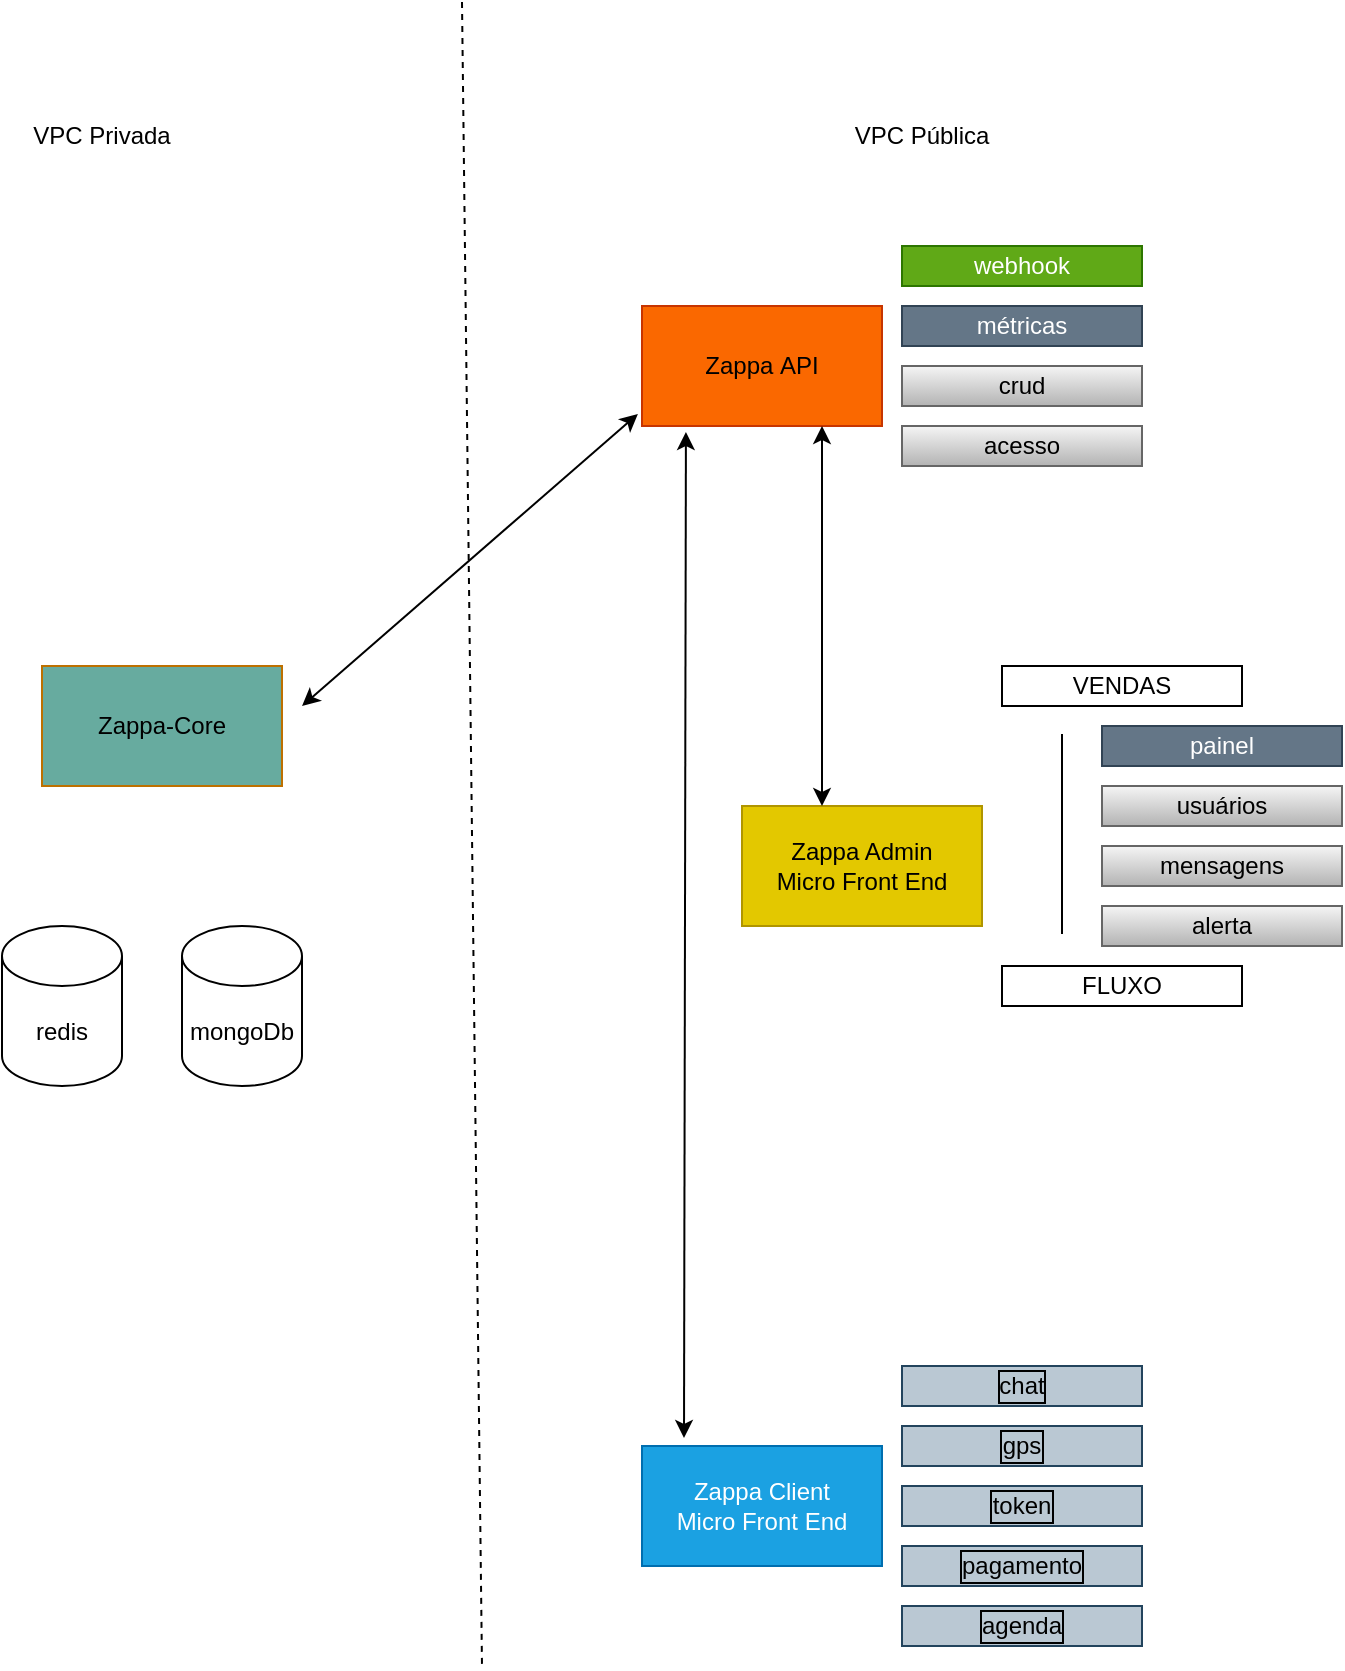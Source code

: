 <mxfile version="25.0.2">
  <diagram name="Page-1" id="x4owEQR5tJqsFIFqXLhK">
    <mxGraphModel dx="984" dy="1847" grid="1" gridSize="10" guides="1" tooltips="1" connect="1" arrows="1" fold="1" page="1" pageScale="1" pageWidth="850" pageHeight="1100" math="0" shadow="0">
      <root>
        <mxCell id="0" />
        <mxCell id="1" parent="0" />
        <mxCell id="aL0qmMMuCSAnXSBfhj6i-4" value="Zappa-Core" style="rounded=0;whiteSpace=wrap;html=1;fillColor=#67AB9F;fontColor=#000000;strokeColor=#BD7000;" parent="1" vertex="1">
          <mxGeometry x="160" y="330" width="120" height="60" as="geometry" />
        </mxCell>
        <mxCell id="7pJAqrlwPtRe5XFjH7It-2" value="Zappa&amp;nbsp;&lt;span style=&quot;background-color: initial;&quot;&gt;API&lt;/span&gt;" style="rounded=0;whiteSpace=wrap;html=1;fillColor=#fa6800;fontColor=#000000;strokeColor=#C73500;" parent="1" vertex="1">
          <mxGeometry x="460" y="150" width="120" height="60" as="geometry" />
        </mxCell>
        <mxCell id="3A4aCv_wWsXOsg5iLZ_A-2" value="redis" style="shape=cylinder3;whiteSpace=wrap;html=1;boundedLbl=1;backgroundOutline=1;size=15;" parent="1" vertex="1">
          <mxGeometry x="140" y="460" width="60" height="80" as="geometry" />
        </mxCell>
        <mxCell id="3A4aCv_wWsXOsg5iLZ_A-6" value="acesso" style="rounded=0;whiteSpace=wrap;html=1;fillColor=#f5f5f5;strokeColor=#666666;gradientColor=#b3b3b3;fontColor=#000000;" parent="1" vertex="1">
          <mxGeometry x="590" y="210" width="120" height="20" as="geometry" />
        </mxCell>
        <mxCell id="3A4aCv_wWsXOsg5iLZ_A-7" value="Zappa Client&lt;br&gt;Micro&amp;nbsp;Front End" style="rounded=0;whiteSpace=wrap;html=1;fillColor=#1ba1e2;fontColor=#ffffff;strokeColor=#006EAF;" parent="1" vertex="1">
          <mxGeometry x="460" y="720" width="120" height="60" as="geometry" />
        </mxCell>
        <mxCell id="3A4aCv_wWsXOsg5iLZ_A-8" value="webhook" style="rounded=0;whiteSpace=wrap;html=1;fillColor=#60a917;fontColor=#ffffff;strokeColor=#2D7600;" parent="1" vertex="1">
          <mxGeometry x="590" y="120" width="120" height="20" as="geometry" />
        </mxCell>
        <mxCell id="3A4aCv_wWsXOsg5iLZ_A-9" value="crud" style="rounded=0;whiteSpace=wrap;html=1;fillColor=#f5f5f5;strokeColor=#666666;gradientColor=#b3b3b3;fontColor=#000000;" parent="1" vertex="1">
          <mxGeometry x="590" y="180" width="120" height="20" as="geometry" />
        </mxCell>
        <mxCell id="3A4aCv_wWsXOsg5iLZ_A-10" value="métricas" style="rounded=0;whiteSpace=wrap;html=1;fillColor=#647687;strokeColor=#314354;fontColor=#ffffff;" parent="1" vertex="1">
          <mxGeometry x="590" y="150" width="120" height="20" as="geometry" />
        </mxCell>
        <mxCell id="3A4aCv_wWsXOsg5iLZ_A-11" value="chat" style="rounded=0;whiteSpace=wrap;html=1;fillColor=#bac8d3;strokeColor=#23445d;labelBorderColor=default;fontColor=#000000;" parent="1" vertex="1">
          <mxGeometry x="590" y="680" width="120" height="20" as="geometry" />
        </mxCell>
        <mxCell id="3A4aCv_wWsXOsg5iLZ_A-12" value="gps" style="rounded=0;whiteSpace=wrap;html=1;fillColor=#bac8d3;strokeColor=#23445d;labelBorderColor=default;fontColor=#000000;" parent="1" vertex="1">
          <mxGeometry x="590" y="710" width="120" height="20" as="geometry" />
        </mxCell>
        <mxCell id="3A4aCv_wWsXOsg5iLZ_A-13" value="token" style="rounded=0;whiteSpace=wrap;html=1;fillColor=#bac8d3;strokeColor=#23445d;labelBorderColor=default;fontColor=#000000;" parent="1" vertex="1">
          <mxGeometry x="590" y="740" width="120" height="20" as="geometry" />
        </mxCell>
        <mxCell id="3A4aCv_wWsXOsg5iLZ_A-14" value="mongoDb" style="shape=cylinder3;whiteSpace=wrap;html=1;boundedLbl=1;backgroundOutline=1;size=15;" parent="1" vertex="1">
          <mxGeometry x="230" y="460" width="60" height="80" as="geometry" />
        </mxCell>
        <mxCell id="3A4aCv_wWsXOsg5iLZ_A-15" value="pagamento" style="rounded=0;whiteSpace=wrap;html=1;fillColor=#bac8d3;strokeColor=#23445d;labelBorderColor=default;fontColor=#000000;" parent="1" vertex="1">
          <mxGeometry x="590" y="770" width="120" height="20" as="geometry" />
        </mxCell>
        <mxCell id="3A4aCv_wWsXOsg5iLZ_A-16" value="agenda" style="rounded=0;whiteSpace=wrap;html=1;fillColor=#bac8d3;strokeColor=#23445d;labelBorderColor=default;fontColor=#000000;" parent="1" vertex="1">
          <mxGeometry x="590" y="800" width="120" height="20" as="geometry" />
        </mxCell>
        <mxCell id="3A4aCv_wWsXOsg5iLZ_A-19" value="" style="endArrow=classic;startArrow=classic;html=1;rounded=0;entryX=-0.017;entryY=0.9;entryDx=0;entryDy=0;entryPerimeter=0;" parent="1" edge="1" target="7pJAqrlwPtRe5XFjH7It-2">
          <mxGeometry width="50" height="50" relative="1" as="geometry">
            <mxPoint x="290" y="350" as="sourcePoint" />
            <mxPoint x="450" y="230" as="targetPoint" />
          </mxGeometry>
        </mxCell>
        <mxCell id="3A4aCv_wWsXOsg5iLZ_A-20" value="" style="endArrow=classic;startArrow=classic;html=1;rounded=0;exitX=0.175;exitY=-0.067;exitDx=0;exitDy=0;exitPerimeter=0;entryX=0.183;entryY=1.05;entryDx=0;entryDy=0;entryPerimeter=0;" parent="1" edge="1" target="7pJAqrlwPtRe5XFjH7It-2" source="3A4aCv_wWsXOsg5iLZ_A-7">
          <mxGeometry width="50" height="50" relative="1" as="geometry">
            <mxPoint x="480" y="400" as="sourcePoint" />
            <mxPoint x="480" y="240" as="targetPoint" />
          </mxGeometry>
        </mxCell>
        <mxCell id="L-Rg0BLthTsQ2UDCXc2B-1" value="Zappa Admin&lt;br&gt;Micro Front End" style="rounded=0;whiteSpace=wrap;html=1;fillColor=#e3c800;fontColor=#000000;strokeColor=#B09500;" vertex="1" parent="1">
          <mxGeometry x="510" y="400" width="120" height="60" as="geometry" />
        </mxCell>
        <mxCell id="L-Rg0BLthTsQ2UDCXc2B-4" value="alerta" style="rounded=0;whiteSpace=wrap;html=1;fillColor=#f5f5f5;strokeColor=#666666;gradientColor=#b3b3b3;fontColor=#000000;" vertex="1" parent="1">
          <mxGeometry x="690" y="450" width="120" height="20" as="geometry" />
        </mxCell>
        <mxCell id="L-Rg0BLthTsQ2UDCXc2B-5" value="painel" style="rounded=0;whiteSpace=wrap;html=1;fillColor=#647687;fontColor=#ffffff;strokeColor=#314354;" vertex="1" parent="1">
          <mxGeometry x="690" y="360" width="120" height="20" as="geometry" />
        </mxCell>
        <mxCell id="L-Rg0BLthTsQ2UDCXc2B-6" value="mensagens" style="rounded=0;whiteSpace=wrap;html=1;fillColor=#f5f5f5;strokeColor=#666666;gradientColor=#b3b3b3;fontColor=#000000;" vertex="1" parent="1">
          <mxGeometry x="690" y="420" width="120" height="20" as="geometry" />
        </mxCell>
        <mxCell id="L-Rg0BLthTsQ2UDCXc2B-7" value="usuários" style="rounded=0;whiteSpace=wrap;html=1;fillColor=#f5f5f5;strokeColor=#666666;gradientColor=#b3b3b3;fontColor=#000000;" vertex="1" parent="1">
          <mxGeometry x="690" y="390" width="120" height="20" as="geometry" />
        </mxCell>
        <mxCell id="L-Rg0BLthTsQ2UDCXc2B-9" value="" style="endArrow=classic;startArrow=classic;html=1;rounded=0;entryX=0.75;entryY=1;entryDx=0;entryDy=0;" edge="1" parent="1" target="7pJAqrlwPtRe5XFjH7It-2">
          <mxGeometry width="50" height="50" relative="1" as="geometry">
            <mxPoint x="550" y="400" as="sourcePoint" />
            <mxPoint x="550" y="240" as="targetPoint" />
          </mxGeometry>
        </mxCell>
        <mxCell id="L-Rg0BLthTsQ2UDCXc2B-10" value="" style="endArrow=none;dashed=1;html=1;rounded=0;" edge="1" parent="1">
          <mxGeometry width="50" height="50" relative="1" as="geometry">
            <mxPoint x="370" y="-2" as="sourcePoint" />
            <mxPoint x="380" y="830" as="targetPoint" />
          </mxGeometry>
        </mxCell>
        <mxCell id="L-Rg0BLthTsQ2UDCXc2B-11" value="VPC Privada" style="text;html=1;align=center;verticalAlign=middle;whiteSpace=wrap;rounded=0;" vertex="1" parent="1">
          <mxGeometry x="140" y="50" width="100" height="30" as="geometry" />
        </mxCell>
        <mxCell id="L-Rg0BLthTsQ2UDCXc2B-12" value="VPC Pública" style="text;html=1;align=center;verticalAlign=middle;whiteSpace=wrap;rounded=0;" vertex="1" parent="1">
          <mxGeometry x="550" y="50" width="100" height="30" as="geometry" />
        </mxCell>
        <mxCell id="L-Rg0BLthTsQ2UDCXc2B-13" value="VENDAS" style="rounded=0;whiteSpace=wrap;html=1;" vertex="1" parent="1">
          <mxGeometry x="640" y="330" width="120" height="20" as="geometry" />
        </mxCell>
        <mxCell id="L-Rg0BLthTsQ2UDCXc2B-14" value="FLUXO" style="rounded=0;whiteSpace=wrap;html=1;" vertex="1" parent="1">
          <mxGeometry x="640" y="480" width="120" height="20" as="geometry" />
        </mxCell>
        <mxCell id="L-Rg0BLthTsQ2UDCXc2B-16" value="" style="endArrow=none;html=1;rounded=0;" edge="1" parent="1">
          <mxGeometry width="50" height="50" relative="1" as="geometry">
            <mxPoint x="670" y="464" as="sourcePoint" />
            <mxPoint x="670" y="364" as="targetPoint" />
          </mxGeometry>
        </mxCell>
      </root>
    </mxGraphModel>
  </diagram>
</mxfile>
